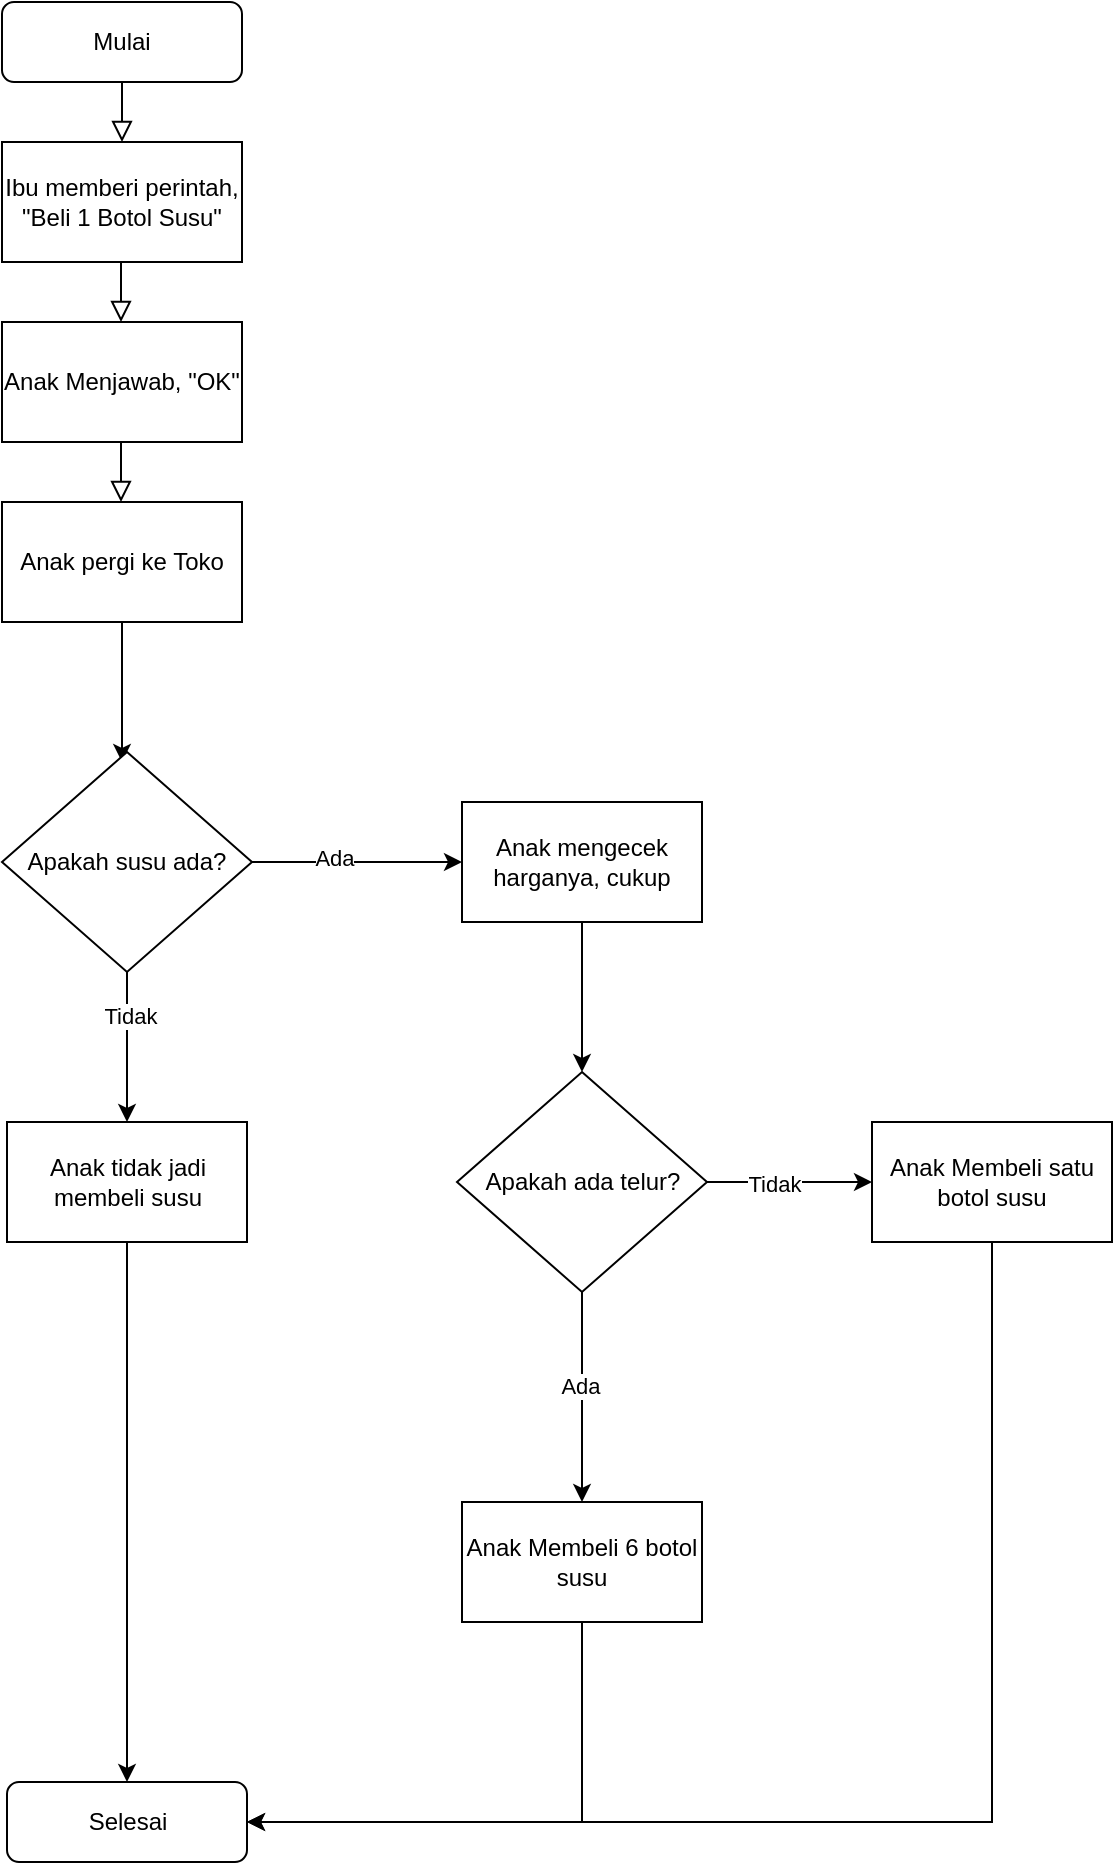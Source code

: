 <mxfile version="24.2.2" type="github">
  <diagram id="C5RBs43oDa-KdzZeNtuy" name="Page-1">
    <mxGraphModel dx="629" dy="981" grid="1" gridSize="10" guides="1" tooltips="1" connect="1" arrows="1" fold="1" page="1" pageScale="1" pageWidth="827" pageHeight="1169" math="0" shadow="0">
      <root>
        <mxCell id="WIyWlLk6GJQsqaUBKTNV-0" />
        <mxCell id="WIyWlLk6GJQsqaUBKTNV-1" parent="WIyWlLk6GJQsqaUBKTNV-0" />
        <mxCell id="WIyWlLk6GJQsqaUBKTNV-2" value="" style="rounded=0;html=1;jettySize=auto;orthogonalLoop=1;fontSize=11;endArrow=block;endFill=0;endSize=8;strokeWidth=1;shadow=0;labelBackgroundColor=none;edgeStyle=orthogonalEdgeStyle;" parent="WIyWlLk6GJQsqaUBKTNV-1" source="WIyWlLk6GJQsqaUBKTNV-3" edge="1">
          <mxGeometry relative="1" as="geometry">
            <mxPoint x="220" y="170" as="targetPoint" />
          </mxGeometry>
        </mxCell>
        <mxCell id="WIyWlLk6GJQsqaUBKTNV-3" value="Mulai" style="rounded=1;whiteSpace=wrap;html=1;fontSize=12;glass=0;strokeWidth=1;shadow=0;" parent="WIyWlLk6GJQsqaUBKTNV-1" vertex="1">
          <mxGeometry x="160" y="100" width="120" height="40" as="geometry" />
        </mxCell>
        <mxCell id="WIyWlLk6GJQsqaUBKTNV-11" value="Selesai" style="rounded=1;whiteSpace=wrap;html=1;fontSize=12;glass=0;strokeWidth=1;shadow=0;" parent="WIyWlLk6GJQsqaUBKTNV-1" vertex="1">
          <mxGeometry x="162.5" y="990" width="120" height="40" as="geometry" />
        </mxCell>
        <mxCell id="WtQ2wS6L-ct6F4GXEsZS-0" value="Ibu memberi perintah, &quot;Beli 1 Botol Susu&quot;" style="rounded=0;whiteSpace=wrap;html=1;" vertex="1" parent="WIyWlLk6GJQsqaUBKTNV-1">
          <mxGeometry x="160" y="170" width="120" height="60" as="geometry" />
        </mxCell>
        <mxCell id="WtQ2wS6L-ct6F4GXEsZS-2" value="Anak Menjawab, &quot;OK&quot;" style="rounded=0;whiteSpace=wrap;html=1;" vertex="1" parent="WIyWlLk6GJQsqaUBKTNV-1">
          <mxGeometry x="160" y="260" width="120" height="60" as="geometry" />
        </mxCell>
        <mxCell id="WtQ2wS6L-ct6F4GXEsZS-13" style="edgeStyle=orthogonalEdgeStyle;rounded=0;orthogonalLoop=1;jettySize=auto;html=1;exitX=0.5;exitY=1;exitDx=0;exitDy=0;" edge="1" parent="WIyWlLk6GJQsqaUBKTNV-1" source="WtQ2wS6L-ct6F4GXEsZS-4">
          <mxGeometry relative="1" as="geometry">
            <mxPoint x="220" y="480" as="targetPoint" />
          </mxGeometry>
        </mxCell>
        <mxCell id="WtQ2wS6L-ct6F4GXEsZS-4" value="Anak pergi ke Toko" style="rounded=0;whiteSpace=wrap;html=1;" vertex="1" parent="WIyWlLk6GJQsqaUBKTNV-1">
          <mxGeometry x="160" y="350" width="120" height="60" as="geometry" />
        </mxCell>
        <mxCell id="WtQ2wS6L-ct6F4GXEsZS-6" value="" style="rounded=0;html=1;jettySize=auto;orthogonalLoop=1;fontSize=11;endArrow=block;endFill=0;endSize=8;strokeWidth=1;shadow=0;labelBackgroundColor=none;edgeStyle=orthogonalEdgeStyle;" edge="1" parent="WIyWlLk6GJQsqaUBKTNV-1">
          <mxGeometry relative="1" as="geometry">
            <mxPoint x="219.5" y="230" as="sourcePoint" />
            <mxPoint x="219.5" y="260" as="targetPoint" />
          </mxGeometry>
        </mxCell>
        <mxCell id="WtQ2wS6L-ct6F4GXEsZS-7" value="" style="rounded=0;html=1;jettySize=auto;orthogonalLoop=1;fontSize=11;endArrow=block;endFill=0;endSize=8;strokeWidth=1;shadow=0;labelBackgroundColor=none;edgeStyle=orthogonalEdgeStyle;" edge="1" parent="WIyWlLk6GJQsqaUBKTNV-1">
          <mxGeometry relative="1" as="geometry">
            <mxPoint x="219.5" y="320" as="sourcePoint" />
            <mxPoint x="219.5" y="350" as="targetPoint" />
          </mxGeometry>
        </mxCell>
        <mxCell id="WtQ2wS6L-ct6F4GXEsZS-17" style="edgeStyle=orthogonalEdgeStyle;rounded=0;orthogonalLoop=1;jettySize=auto;html=1;exitX=1;exitY=0.5;exitDx=0;exitDy=0;entryX=0;entryY=0.5;entryDx=0;entryDy=0;" edge="1" parent="WIyWlLk6GJQsqaUBKTNV-1" source="WtQ2wS6L-ct6F4GXEsZS-11" target="WtQ2wS6L-ct6F4GXEsZS-15">
          <mxGeometry relative="1" as="geometry" />
        </mxCell>
        <mxCell id="WtQ2wS6L-ct6F4GXEsZS-20" value="Ada" style="edgeLabel;html=1;align=center;verticalAlign=middle;resizable=0;points=[];" vertex="1" connectable="0" parent="WtQ2wS6L-ct6F4GXEsZS-17">
          <mxGeometry x="-0.219" y="2" relative="1" as="geometry">
            <mxPoint as="offset" />
          </mxGeometry>
        </mxCell>
        <mxCell id="WtQ2wS6L-ct6F4GXEsZS-22" style="edgeStyle=orthogonalEdgeStyle;rounded=0;orthogonalLoop=1;jettySize=auto;html=1;exitX=0.5;exitY=1;exitDx=0;exitDy=0;entryX=0.5;entryY=0;entryDx=0;entryDy=0;" edge="1" parent="WIyWlLk6GJQsqaUBKTNV-1" source="WtQ2wS6L-ct6F4GXEsZS-11" target="WtQ2wS6L-ct6F4GXEsZS-23">
          <mxGeometry relative="1" as="geometry">
            <mxPoint x="223" y="660.0" as="targetPoint" />
          </mxGeometry>
        </mxCell>
        <mxCell id="WtQ2wS6L-ct6F4GXEsZS-24" value="Tidak" style="edgeLabel;html=1;align=center;verticalAlign=middle;resizable=0;points=[];" vertex="1" connectable="0" parent="WtQ2wS6L-ct6F4GXEsZS-22">
          <mxGeometry x="-0.415" y="1" relative="1" as="geometry">
            <mxPoint as="offset" />
          </mxGeometry>
        </mxCell>
        <mxCell id="WtQ2wS6L-ct6F4GXEsZS-11" value="Apakah susu ada?" style="rhombus;whiteSpace=wrap;html=1;" vertex="1" parent="WIyWlLk6GJQsqaUBKTNV-1">
          <mxGeometry x="160" y="475" width="125" height="110" as="geometry" />
        </mxCell>
        <mxCell id="WtQ2wS6L-ct6F4GXEsZS-19" style="edgeStyle=orthogonalEdgeStyle;rounded=0;orthogonalLoop=1;jettySize=auto;html=1;exitX=0.5;exitY=1;exitDx=0;exitDy=0;entryX=0.5;entryY=0;entryDx=0;entryDy=0;" edge="1" parent="WIyWlLk6GJQsqaUBKTNV-1" source="WtQ2wS6L-ct6F4GXEsZS-15" target="WtQ2wS6L-ct6F4GXEsZS-18">
          <mxGeometry relative="1" as="geometry" />
        </mxCell>
        <mxCell id="WtQ2wS6L-ct6F4GXEsZS-15" value="Anak mengecek harganya, cukup" style="rounded=0;whiteSpace=wrap;html=1;" vertex="1" parent="WIyWlLk6GJQsqaUBKTNV-1">
          <mxGeometry x="390" y="500" width="120" height="60" as="geometry" />
        </mxCell>
        <mxCell id="WtQ2wS6L-ct6F4GXEsZS-26" value="" style="edgeStyle=orthogonalEdgeStyle;rounded=0;orthogonalLoop=1;jettySize=auto;html=1;" edge="1" parent="WIyWlLk6GJQsqaUBKTNV-1" source="WtQ2wS6L-ct6F4GXEsZS-18" target="WtQ2wS6L-ct6F4GXEsZS-25">
          <mxGeometry relative="1" as="geometry" />
        </mxCell>
        <mxCell id="WtQ2wS6L-ct6F4GXEsZS-29" value="Tidak" style="edgeLabel;html=1;align=center;verticalAlign=middle;resizable=0;points=[];" vertex="1" connectable="0" parent="WtQ2wS6L-ct6F4GXEsZS-26">
          <mxGeometry x="-0.197" y="-1" relative="1" as="geometry">
            <mxPoint as="offset" />
          </mxGeometry>
        </mxCell>
        <mxCell id="WtQ2wS6L-ct6F4GXEsZS-28" value="" style="edgeStyle=orthogonalEdgeStyle;rounded=0;orthogonalLoop=1;jettySize=auto;html=1;" edge="1" parent="WIyWlLk6GJQsqaUBKTNV-1" source="WtQ2wS6L-ct6F4GXEsZS-18" target="WtQ2wS6L-ct6F4GXEsZS-27">
          <mxGeometry relative="1" as="geometry" />
        </mxCell>
        <mxCell id="WtQ2wS6L-ct6F4GXEsZS-30" value="Ada" style="edgeLabel;html=1;align=center;verticalAlign=middle;resizable=0;points=[];" vertex="1" connectable="0" parent="WtQ2wS6L-ct6F4GXEsZS-28">
          <mxGeometry x="-0.122" y="-1" relative="1" as="geometry">
            <mxPoint y="1" as="offset" />
          </mxGeometry>
        </mxCell>
        <mxCell id="WtQ2wS6L-ct6F4GXEsZS-18" value="Apakah ada telur?" style="rhombus;whiteSpace=wrap;html=1;" vertex="1" parent="WIyWlLk6GJQsqaUBKTNV-1">
          <mxGeometry x="387.5" y="635" width="125" height="110" as="geometry" />
        </mxCell>
        <mxCell id="WtQ2wS6L-ct6F4GXEsZS-33" style="edgeStyle=orthogonalEdgeStyle;rounded=0;orthogonalLoop=1;jettySize=auto;html=1;exitX=0.5;exitY=1;exitDx=0;exitDy=0;entryX=0.5;entryY=0;entryDx=0;entryDy=0;" edge="1" parent="WIyWlLk6GJQsqaUBKTNV-1" source="WtQ2wS6L-ct6F4GXEsZS-23" target="WIyWlLk6GJQsqaUBKTNV-11">
          <mxGeometry relative="1" as="geometry" />
        </mxCell>
        <mxCell id="WtQ2wS6L-ct6F4GXEsZS-23" value="Anak tidak jadi membeli susu" style="rounded=0;whiteSpace=wrap;html=1;" vertex="1" parent="WIyWlLk6GJQsqaUBKTNV-1">
          <mxGeometry x="162.5" y="660" width="120" height="60" as="geometry" />
        </mxCell>
        <mxCell id="WtQ2wS6L-ct6F4GXEsZS-31" style="edgeStyle=orthogonalEdgeStyle;rounded=0;orthogonalLoop=1;jettySize=auto;html=1;exitX=0.5;exitY=1;exitDx=0;exitDy=0;entryX=1;entryY=0.5;entryDx=0;entryDy=0;" edge="1" parent="WIyWlLk6GJQsqaUBKTNV-1" source="WtQ2wS6L-ct6F4GXEsZS-25" target="WIyWlLk6GJQsqaUBKTNV-11">
          <mxGeometry relative="1" as="geometry" />
        </mxCell>
        <mxCell id="WtQ2wS6L-ct6F4GXEsZS-25" value="Anak Membeli satu botol susu" style="whiteSpace=wrap;html=1;" vertex="1" parent="WIyWlLk6GJQsqaUBKTNV-1">
          <mxGeometry x="595" y="660" width="120" height="60" as="geometry" />
        </mxCell>
        <mxCell id="WtQ2wS6L-ct6F4GXEsZS-32" style="edgeStyle=orthogonalEdgeStyle;rounded=0;orthogonalLoop=1;jettySize=auto;html=1;exitX=0.5;exitY=1;exitDx=0;exitDy=0;entryX=1;entryY=0.5;entryDx=0;entryDy=0;" edge="1" parent="WIyWlLk6GJQsqaUBKTNV-1" source="WtQ2wS6L-ct6F4GXEsZS-27" target="WIyWlLk6GJQsqaUBKTNV-11">
          <mxGeometry relative="1" as="geometry" />
        </mxCell>
        <mxCell id="WtQ2wS6L-ct6F4GXEsZS-27" value="Anak Membeli 6 botol susu" style="whiteSpace=wrap;html=1;" vertex="1" parent="WIyWlLk6GJQsqaUBKTNV-1">
          <mxGeometry x="390" y="850" width="120" height="60" as="geometry" />
        </mxCell>
      </root>
    </mxGraphModel>
  </diagram>
</mxfile>
